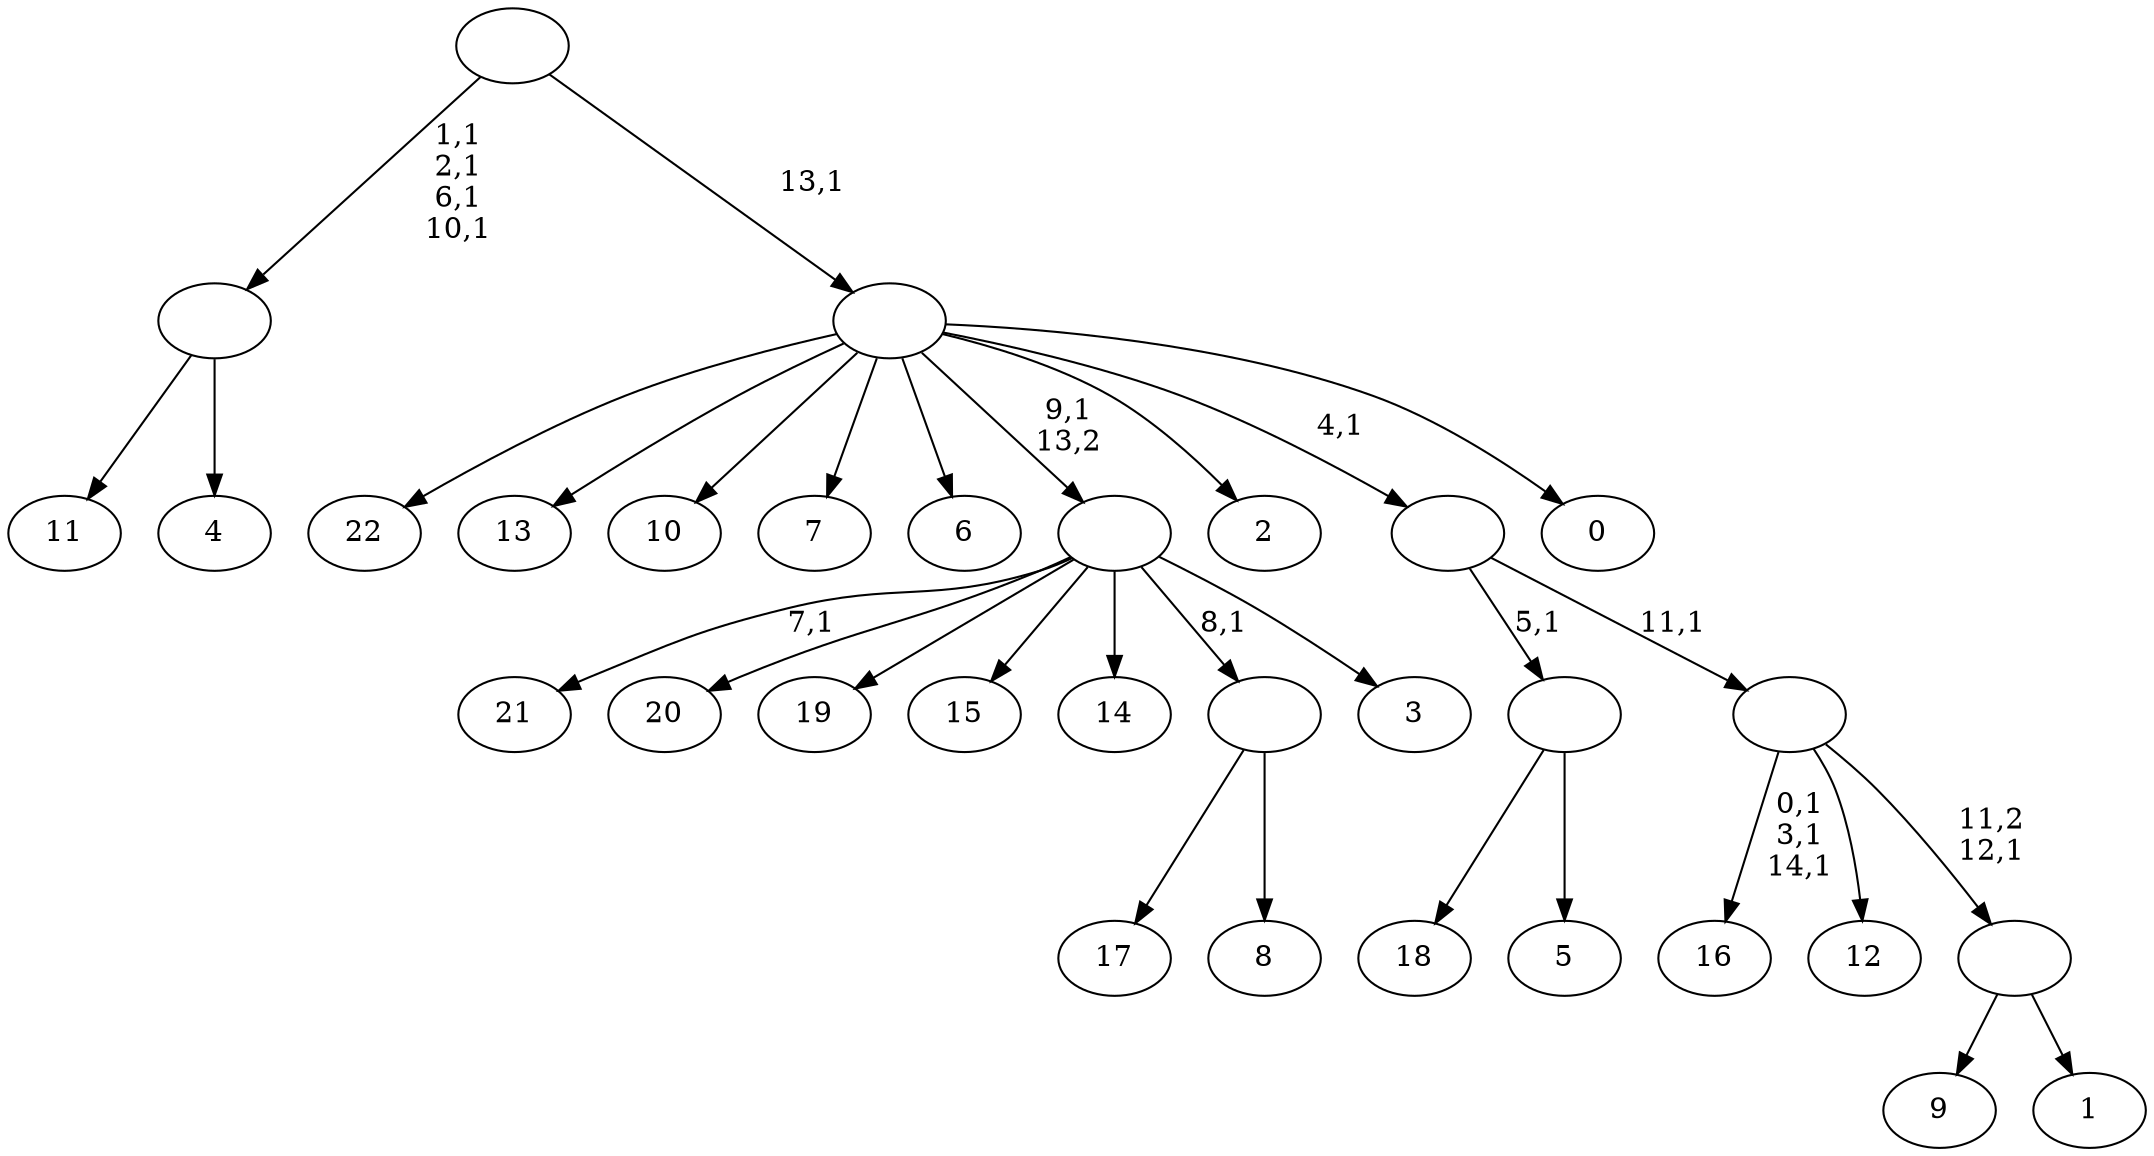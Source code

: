 digraph T {
	38 [label="22"]
	37 [label="21"]
	35 [label="20"]
	34 [label="19"]
	33 [label="18"]
	32 [label="17"]
	31 [label="16"]
	27 [label="15"]
	26 [label="14"]
	25 [label="13"]
	24 [label="12"]
	23 [label="11"]
	22 [label="10"]
	21 [label="9"]
	20 [label="8"]
	19 [label=""]
	18 [label="7"]
	17 [label="6"]
	16 [label="5"]
	15 [label=""]
	14 [label="4"]
	13 [label=""]
	9 [label="3"]
	8 [label=""]
	7 [label="2"]
	6 [label="1"]
	5 [label=""]
	4 [label=""]
	3 [label=""]
	2 [label="0"]
	1 [label=""]
	0 [label=""]
	19 -> 32 [label=""]
	19 -> 20 [label=""]
	15 -> 33 [label=""]
	15 -> 16 [label=""]
	13 -> 23 [label=""]
	13 -> 14 [label=""]
	8 -> 37 [label="7,1"]
	8 -> 35 [label=""]
	8 -> 34 [label=""]
	8 -> 27 [label=""]
	8 -> 26 [label=""]
	8 -> 19 [label="8,1"]
	8 -> 9 [label=""]
	5 -> 21 [label=""]
	5 -> 6 [label=""]
	4 -> 31 [label="0,1\n3,1\n14,1"]
	4 -> 24 [label=""]
	4 -> 5 [label="11,2\n12,1"]
	3 -> 15 [label="5,1"]
	3 -> 4 [label="11,1"]
	1 -> 38 [label=""]
	1 -> 25 [label=""]
	1 -> 22 [label=""]
	1 -> 18 [label=""]
	1 -> 17 [label=""]
	1 -> 8 [label="9,1\n13,2"]
	1 -> 7 [label=""]
	1 -> 3 [label="4,1"]
	1 -> 2 [label=""]
	0 -> 13 [label="1,1\n2,1\n6,1\n10,1"]
	0 -> 1 [label="13,1"]
}
